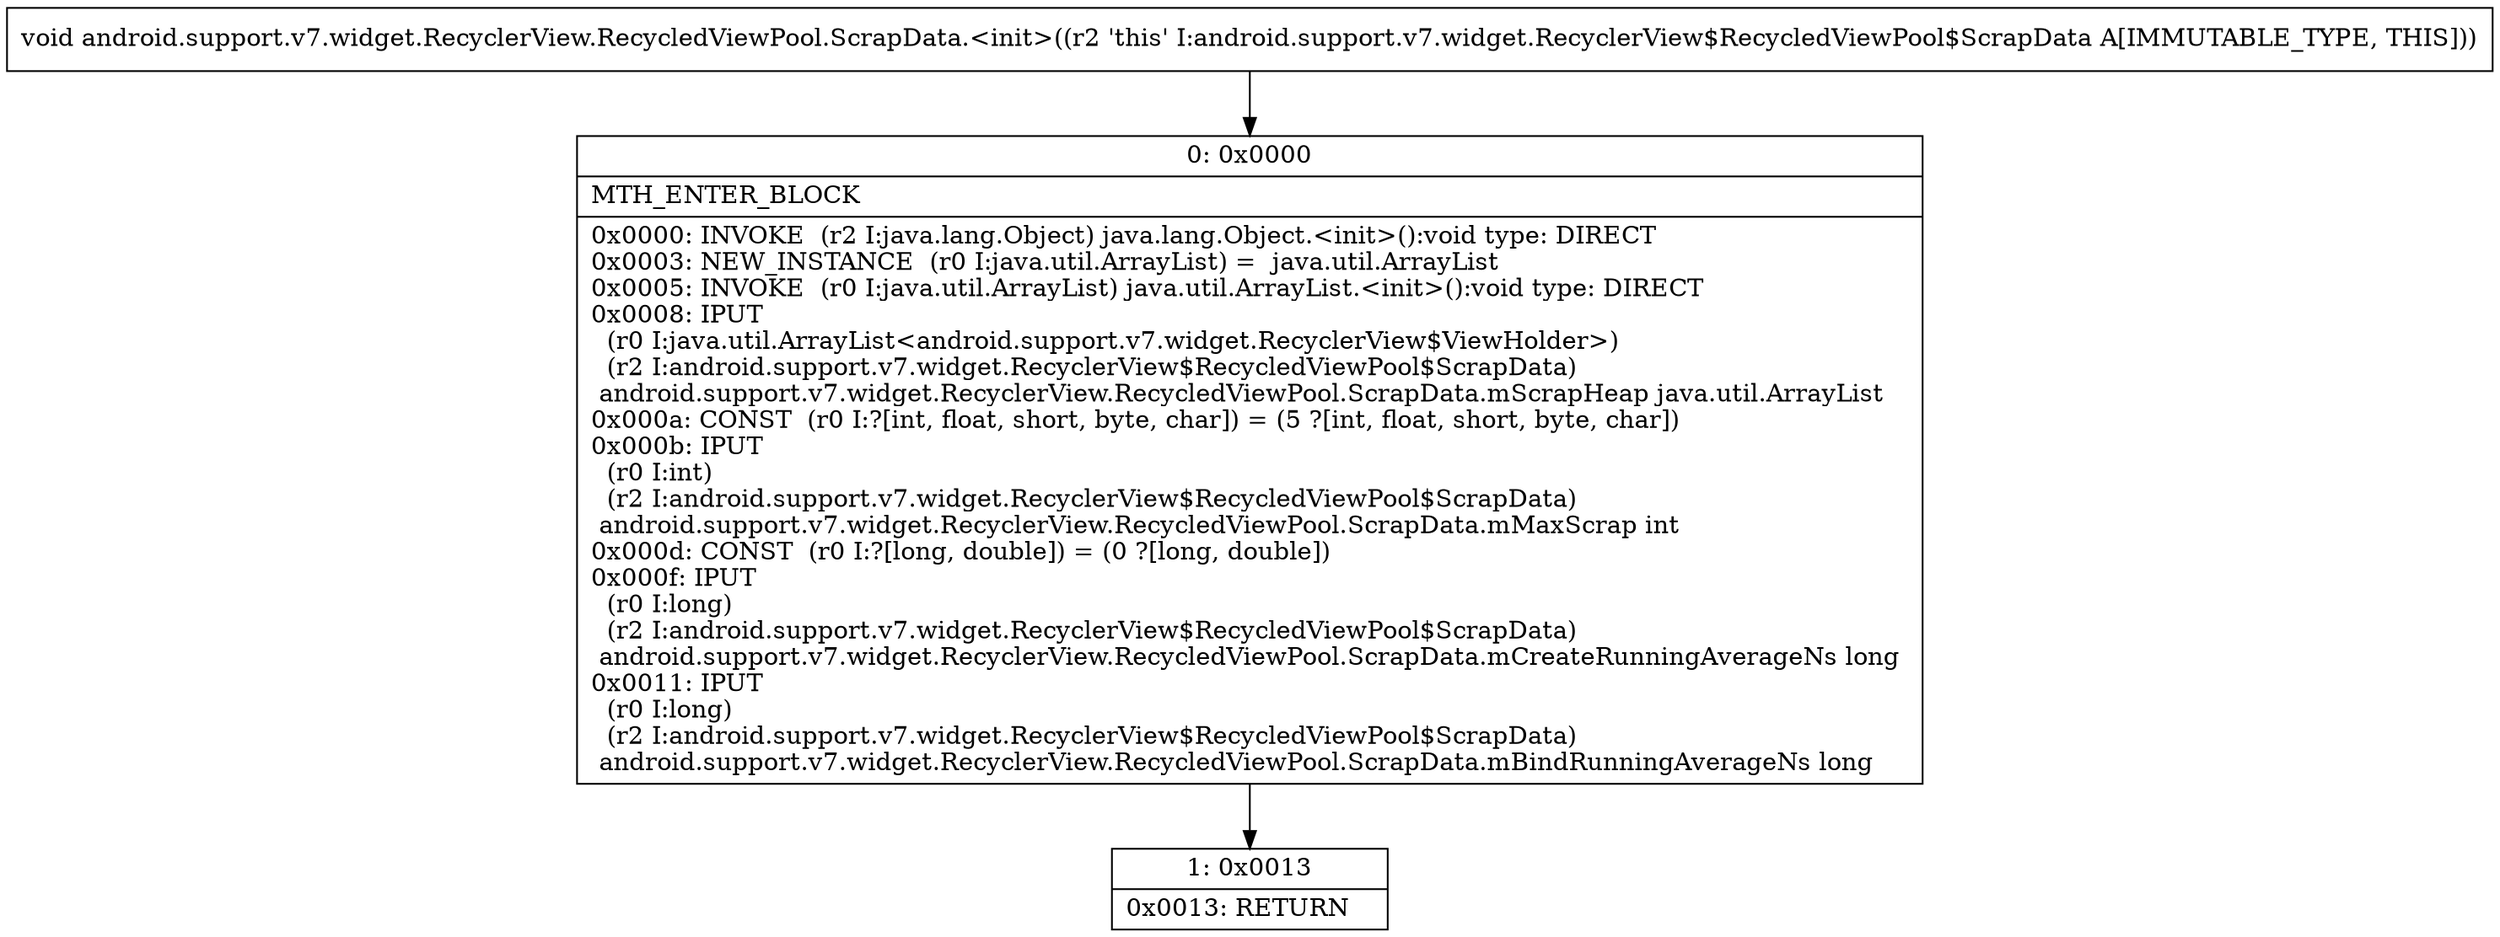 digraph "CFG forandroid.support.v7.widget.RecyclerView.RecycledViewPool.ScrapData.\<init\>()V" {
Node_0 [shape=record,label="{0\:\ 0x0000|MTH_ENTER_BLOCK\l|0x0000: INVOKE  (r2 I:java.lang.Object) java.lang.Object.\<init\>():void type: DIRECT \l0x0003: NEW_INSTANCE  (r0 I:java.util.ArrayList) =  java.util.ArrayList \l0x0005: INVOKE  (r0 I:java.util.ArrayList) java.util.ArrayList.\<init\>():void type: DIRECT \l0x0008: IPUT  \l  (r0 I:java.util.ArrayList\<android.support.v7.widget.RecyclerView$ViewHolder\>)\l  (r2 I:android.support.v7.widget.RecyclerView$RecycledViewPool$ScrapData)\l android.support.v7.widget.RecyclerView.RecycledViewPool.ScrapData.mScrapHeap java.util.ArrayList \l0x000a: CONST  (r0 I:?[int, float, short, byte, char]) = (5 ?[int, float, short, byte, char]) \l0x000b: IPUT  \l  (r0 I:int)\l  (r2 I:android.support.v7.widget.RecyclerView$RecycledViewPool$ScrapData)\l android.support.v7.widget.RecyclerView.RecycledViewPool.ScrapData.mMaxScrap int \l0x000d: CONST  (r0 I:?[long, double]) = (0 ?[long, double]) \l0x000f: IPUT  \l  (r0 I:long)\l  (r2 I:android.support.v7.widget.RecyclerView$RecycledViewPool$ScrapData)\l android.support.v7.widget.RecyclerView.RecycledViewPool.ScrapData.mCreateRunningAverageNs long \l0x0011: IPUT  \l  (r0 I:long)\l  (r2 I:android.support.v7.widget.RecyclerView$RecycledViewPool$ScrapData)\l android.support.v7.widget.RecyclerView.RecycledViewPool.ScrapData.mBindRunningAverageNs long \l}"];
Node_1 [shape=record,label="{1\:\ 0x0013|0x0013: RETURN   \l}"];
MethodNode[shape=record,label="{void android.support.v7.widget.RecyclerView.RecycledViewPool.ScrapData.\<init\>((r2 'this' I:android.support.v7.widget.RecyclerView$RecycledViewPool$ScrapData A[IMMUTABLE_TYPE, THIS])) }"];
MethodNode -> Node_0;
Node_0 -> Node_1;
}

